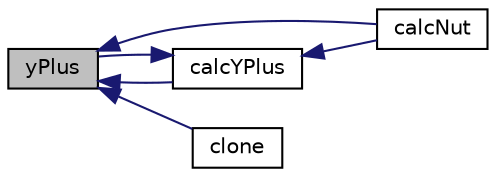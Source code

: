 digraph "yPlus"
{
  bgcolor="transparent";
  edge [fontname="Helvetica",fontsize="10",labelfontname="Helvetica",labelfontsize="10"];
  node [fontname="Helvetica",fontsize="10",shape=record];
  rankdir="LR";
  Node136 [label="yPlus",height=0.2,width=0.4,color="black", fillcolor="grey75", style="filled", fontcolor="black"];
  Node136 -> Node137 [dir="back",color="midnightblue",fontsize="10",style="solid",fontname="Helvetica"];
  Node137 [label="calcNut",height=0.2,width=0.4,color="black",URL="$a32173.html#a770ef88c60cd370e9d4eacc46f774f07",tooltip="Calculate the turbulence viscosity. "];
  Node136 -> Node138 [dir="back",color="midnightblue",fontsize="10",style="solid",fontname="Helvetica"];
  Node138 [label="calcYPlus",height=0.2,width=0.4,color="black",URL="$a32173.html#ad8e694d783badd5959d78884358ffb9f",tooltip="Calculate yPLus. "];
  Node138 -> Node137 [dir="back",color="midnightblue",fontsize="10",style="solid",fontname="Helvetica"];
  Node138 -> Node136 [dir="back",color="midnightblue",fontsize="10",style="solid",fontname="Helvetica"];
  Node136 -> Node139 [dir="back",color="midnightblue",fontsize="10",style="solid",fontname="Helvetica"];
  Node139 [label="clone",height=0.2,width=0.4,color="black",URL="$a32173.html#a617bc55e78cf53196df9217431e5aa96",tooltip="Construct and return a clone setting internal field reference. "];
}
